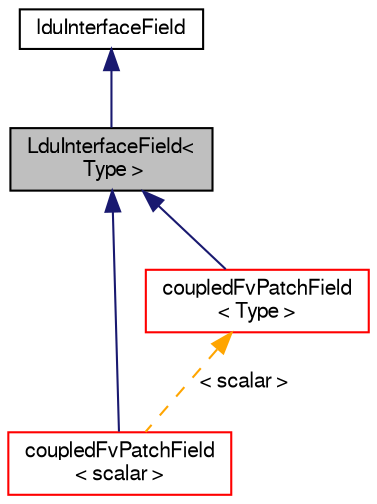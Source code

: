 digraph "LduInterfaceField&lt; Type &gt;"
{
  bgcolor="transparent";
  edge [fontname="FreeSans",fontsize="10",labelfontname="FreeSans",labelfontsize="10"];
  node [fontname="FreeSans",fontsize="10",shape=record];
  Node0 [label="LduInterfaceField\<\l Type \>",height=0.2,width=0.4,color="black", fillcolor="grey75", style="filled", fontcolor="black"];
  Node1 -> Node0 [dir="back",color="midnightblue",fontsize="10",style="solid",fontname="FreeSans"];
  Node1 [label="lduInterfaceField",height=0.2,width=0.4,color="black",URL="$a26870.html",tooltip="An abstract base class for implicitly-coupled interface fields e.g. processor and cyclic patch fields..."];
  Node0 -> Node2 [dir="back",color="midnightblue",fontsize="10",style="solid",fontname="FreeSans"];
  Node2 [label="coupledFvPatchField\l\< scalar \>",height=0.2,width=0.4,color="red",URL="$a21974.html"];
  Node0 -> Node4 [dir="back",color="midnightblue",fontsize="10",style="solid",fontname="FreeSans"];
  Node4 [label="coupledFvPatchField\l\< Type \>",height=0.2,width=0.4,color="red",URL="$a21974.html",tooltip="Abstract base class for coupled patches. "];
  Node4 -> Node2 [dir="back",color="orange",fontsize="10",style="dashed",label=" \< scalar \>" ,fontname="FreeSans"];
}
